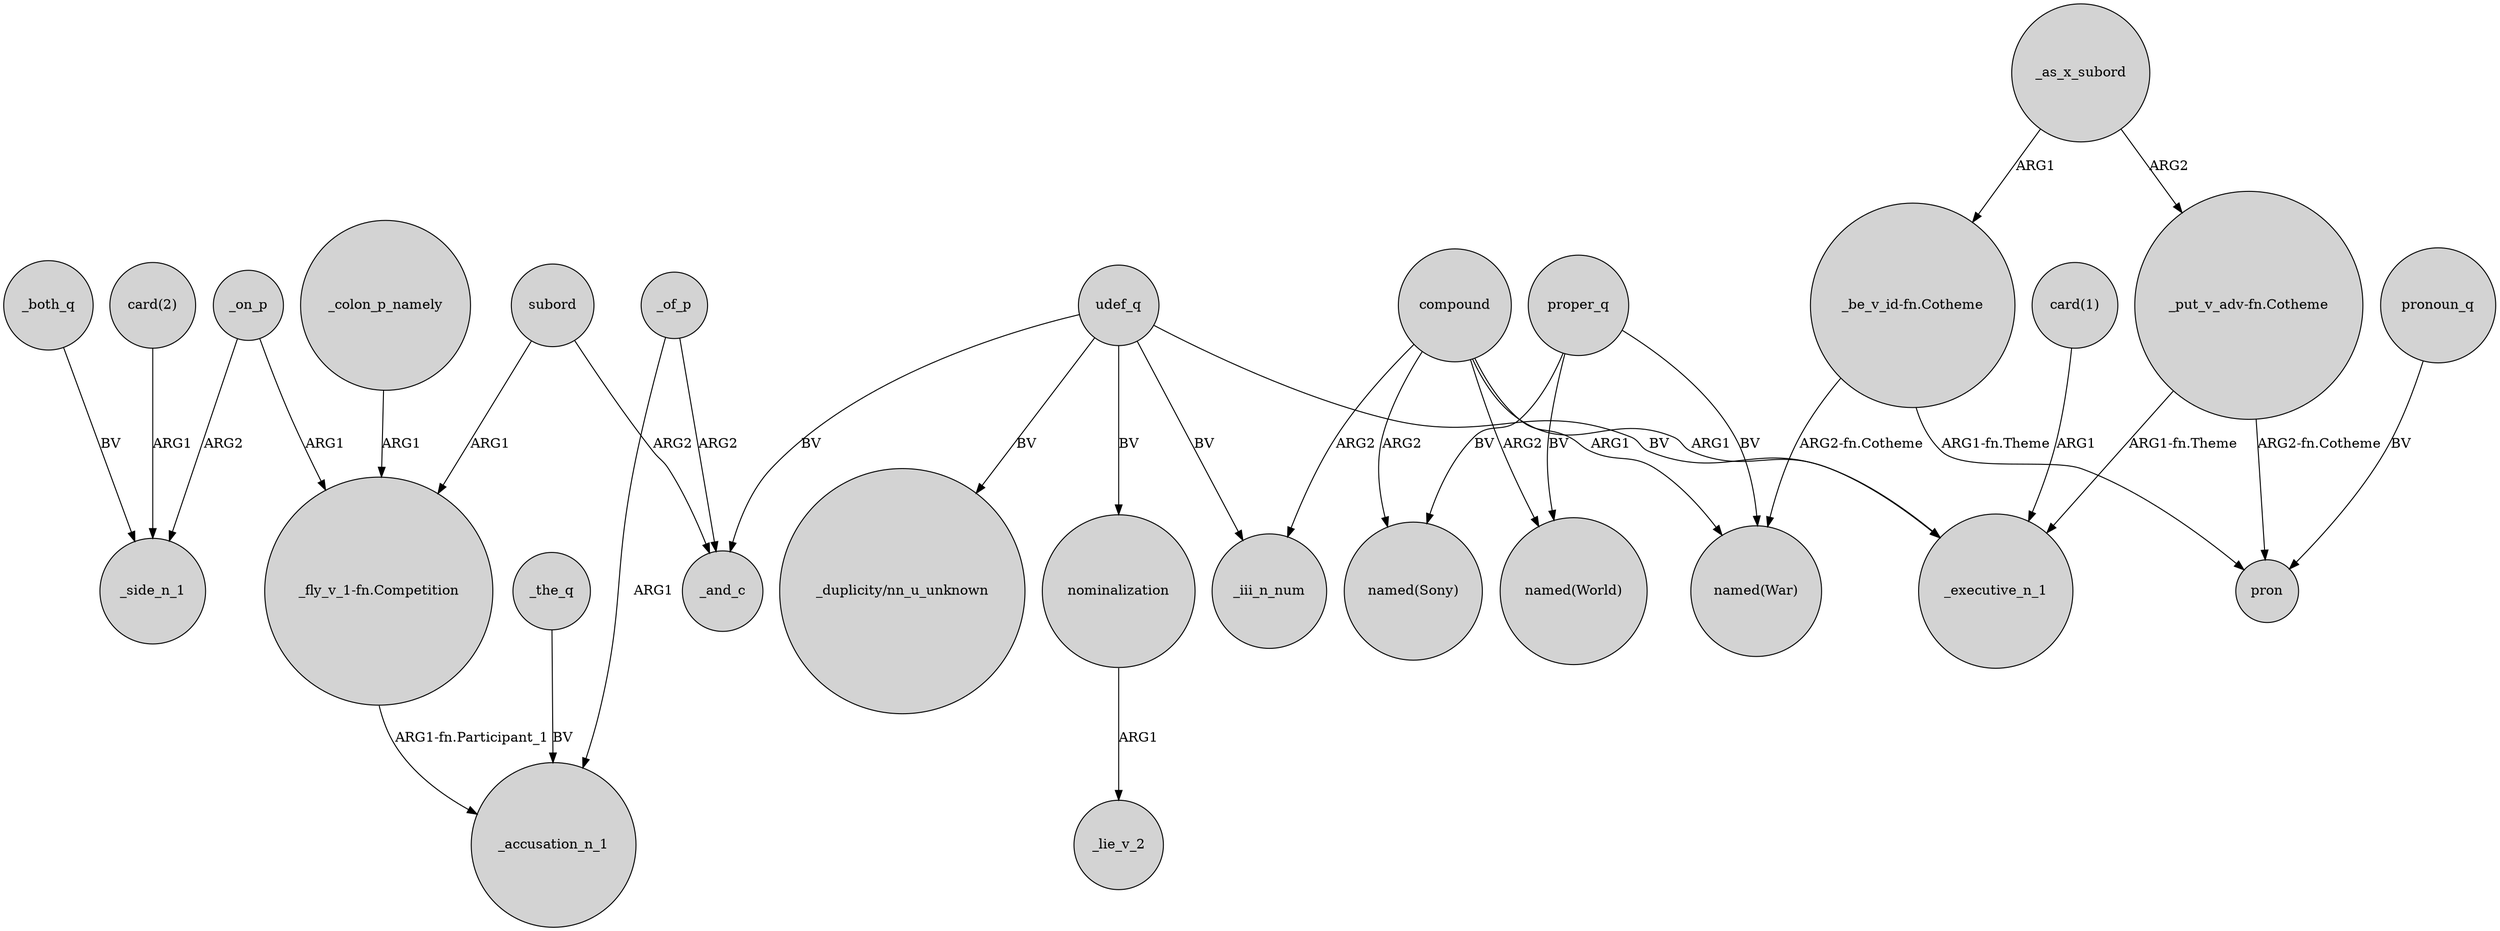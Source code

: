 digraph {
	node [shape=circle style=filled]
	"card(2)" -> _side_n_1 [label=ARG1]
	_of_p -> _and_c [label=ARG2]
	_both_q -> _side_n_1 [label=BV]
	compound -> _iii_n_num [label=ARG2]
	"_fly_v_1-fn.Competition" -> _accusation_n_1 [label="ARG1-fn.Participant_1"]
	udef_q -> nominalization [label=BV]
	"_put_v_adv-fn.Cotheme" -> _executive_n_1 [label="ARG1-fn.Theme"]
	subord -> _and_c [label=ARG2]
	subord -> "_fly_v_1-fn.Competition" [label=ARG1]
	udef_q -> _and_c [label=BV]
	"_be_v_id-fn.Cotheme" -> "named(War)" [label="ARG2-fn.Cotheme"]
	_colon_p_namely -> "_fly_v_1-fn.Competition" [label=ARG1]
	udef_q -> _iii_n_num [label=BV]
	proper_q -> "named(Sony)" [label=BV]
	_as_x_subord -> "_put_v_adv-fn.Cotheme" [label=ARG2]
	pronoun_q -> pron [label=BV]
	udef_q -> _executive_n_1 [label=BV]
	nominalization -> _lie_v_2 [label=ARG1]
	"_be_v_id-fn.Cotheme" -> pron [label="ARG1-fn.Theme"]
	compound -> "named(War)" [label=ARG1]
	_as_x_subord -> "_be_v_id-fn.Cotheme" [label=ARG1]
	udef_q -> "_duplicity/nn_u_unknown" [label=BV]
	compound -> _executive_n_1 [label=ARG1]
	_the_q -> _accusation_n_1 [label=BV]
	proper_q -> "named(War)" [label=BV]
	_of_p -> _accusation_n_1 [label=ARG1]
	proper_q -> "named(World)" [label=BV]
	_on_p -> _side_n_1 [label=ARG2]
	compound -> "named(Sony)" [label=ARG2]
	"_put_v_adv-fn.Cotheme" -> pron [label="ARG2-fn.Cotheme"]
	_on_p -> "_fly_v_1-fn.Competition" [label=ARG1]
	"card(1)" -> _executive_n_1 [label=ARG1]
	compound -> "named(World)" [label=ARG2]
}
